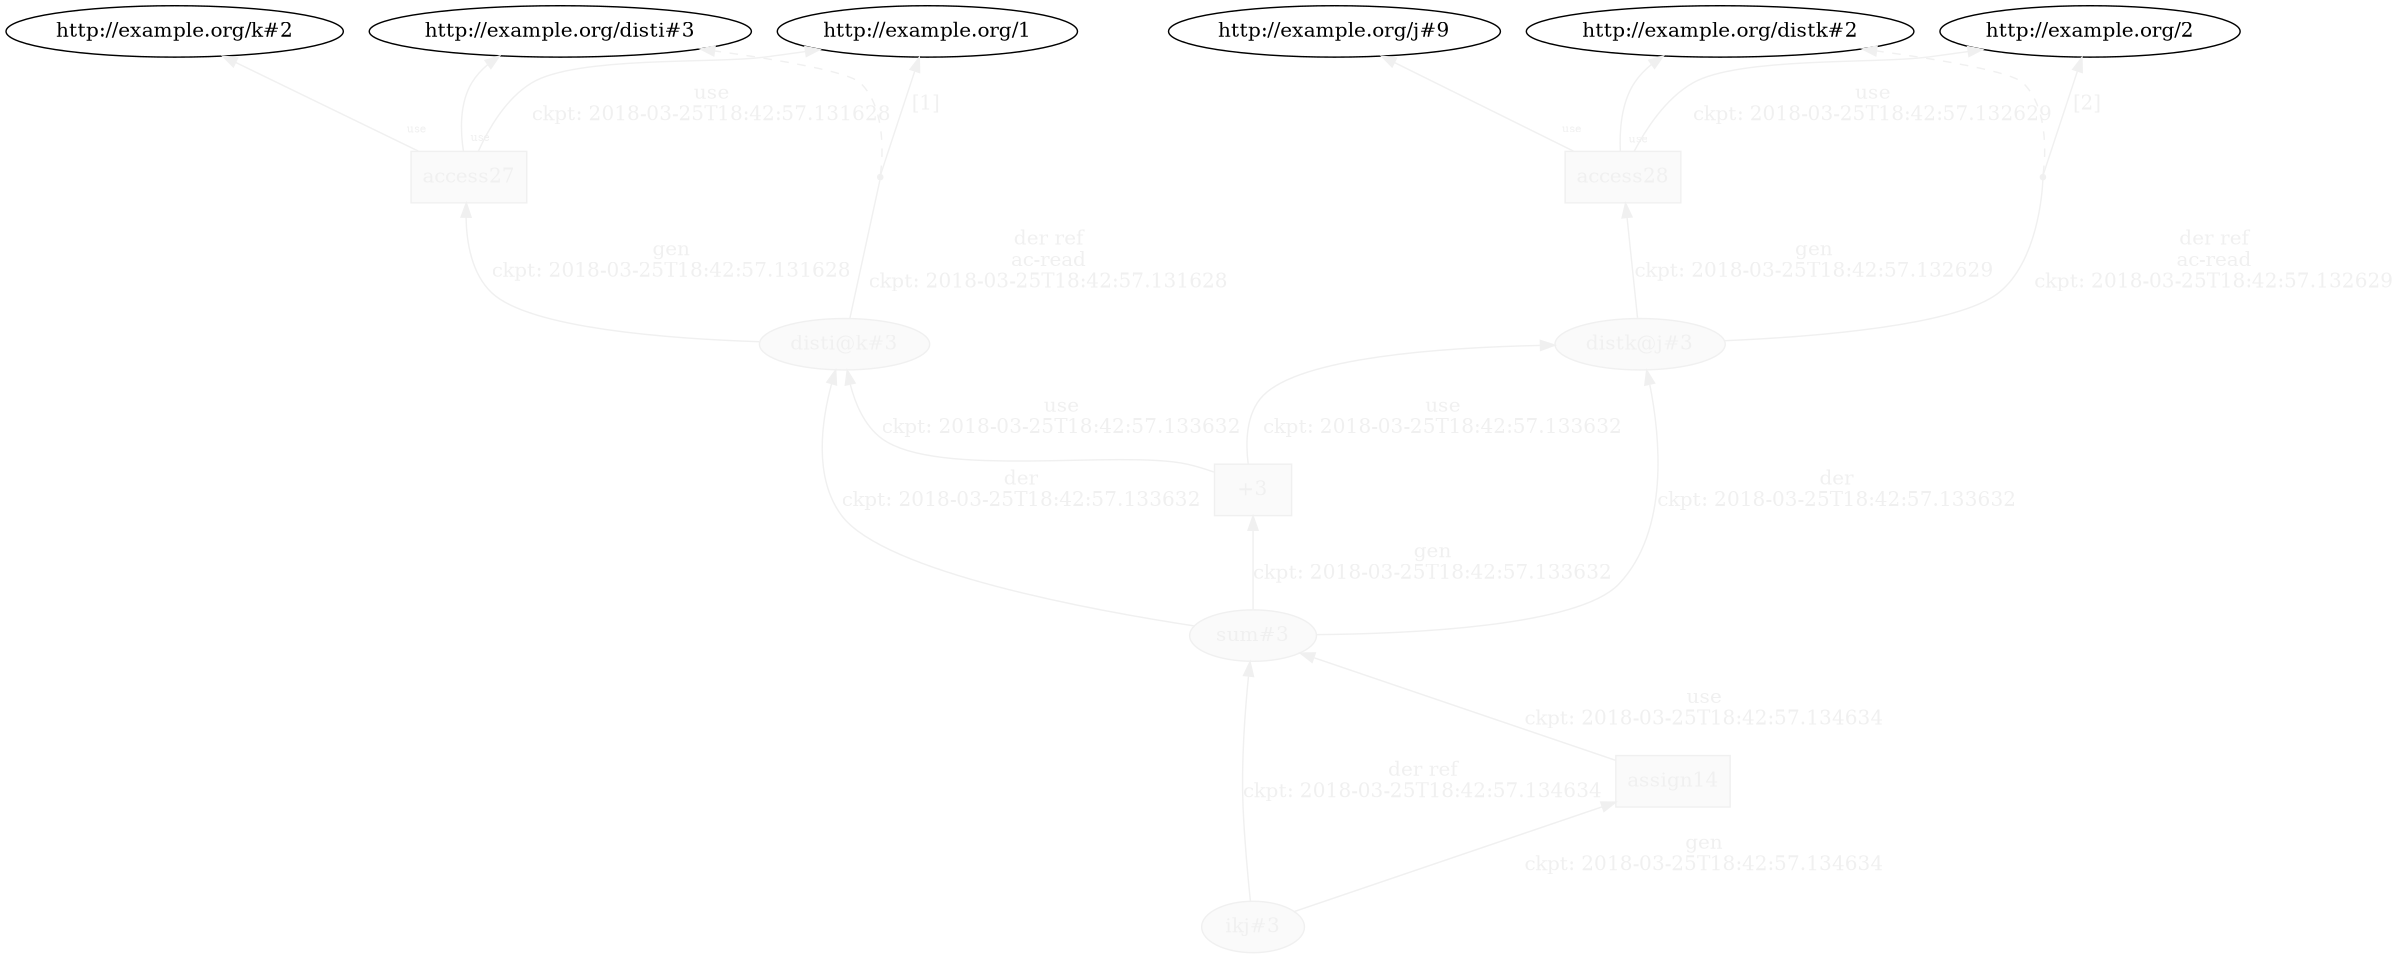 digraph "PROV" { size="16,12"; rankdir="BT";
"http://example.org/disti@k#3" [fillcolor="#FAFAFA",color="#F0F0F0",style="filled",fontcolor="#F0F0F0",label="disti@k#3",URL="http://example.org/disti@k#3"]
"http://example.org/access27" [fillcolor="#FAFAFA",color="#F0F0F0",shape="polygon",sides="4",style="filled",fontcolor="#F0F0F0",label="access27",URL="http://example.org/access27"]
"bn0" [shape="point",label="",fontcolor="#F0F0F0",color="#F0F0F0"]
"http://example.org/disti@k#3" -> "bn0" [fontsize="14",distance="1.5",angle="60.0",rotation="20",label="der ref
ac-read
ckpt: 2018-03-25T18:42:57.131628",arrowhead="none",fontcolor="#F0F0F0",color="#F0F0F0"]
"bn0" -> "http://example.org/disti#3" [style="dashed",fontcolor="#F0F0F0",color="#F0F0F0"]
"bn0" -> "http://example.org/1" [fontsize="14",distance="1.5",angle="60.0",rotation="20",label="[1]",fontcolor="#F0F0F0",color="#F0F0F0"]
"http://example.org/access27" -> "http://example.org/disti#3" [labelfontsize="8",labeldistance="1.5",labelangle="60.0",rotation="20",taillabel="use",fontcolor="#F0F0F0",color="#F0F0F0"]
"http://example.org/access27" -> "http://example.org/k#2" [labelfontsize="8",labeldistance="1.5",labelangle="60.0",rotation="20",taillabel="use",fontcolor="#F0F0F0",color="#F0F0F0"]
"http://example.org/distk@j#3" [fillcolor="#FAFAFA",color="#F0F0F0",style="filled",fontcolor="#F0F0F0",label="distk@j#3",URL="http://example.org/distk@j#3"]
"http://example.org/access28" [fillcolor="#FAFAFA",color="#F0F0F0",shape="polygon",sides="4",style="filled",fontcolor="#F0F0F0",label="access28",URL="http://example.org/access28"]
"bn1" [shape="point",label="",fontcolor="#F0F0F0",color="#F0F0F0"]
"http://example.org/distk@j#3" -> "bn1" [fontsize="14",distance="1.5",angle="60.0",rotation="20",label="der ref
ac-read
ckpt: 2018-03-25T18:42:57.132629",arrowhead="none",fontcolor="#F0F0F0",color="#F0F0F0"]
"bn1" -> "http://example.org/distk#2" [style="dashed",fontcolor="#F0F0F0",color="#F0F0F0"]
"bn1" -> "http://example.org/2" [fontsize="14",distance="1.5",angle="60.0",rotation="20",label="[2]",fontcolor="#F0F0F0",color="#F0F0F0"]
"http://example.org/access28" -> "http://example.org/distk#2" [labelfontsize="8",labeldistance="1.5",labelangle="60.0",rotation="20",taillabel="use",fontcolor="#F0F0F0",color="#F0F0F0"]
"http://example.org/access28" -> "http://example.org/j#9" [labelfontsize="8",labeldistance="1.5",labelangle="60.0",rotation="20",taillabel="use",fontcolor="#F0F0F0",color="#F0F0F0"]
"http://example.org/sum#3" [fillcolor="#FAFAFA",color="#F0F0F0",style="filled",fontcolor="#F0F0F0",label="sum#3",URL="http://example.org/sum#3"]
"http://example.org/+3" [fillcolor="#FAFAFA",color="#F0F0F0",shape="polygon",sides="4",style="filled",fontcolor="#F0F0F0",label="+3",URL="http://example.org/+3"]
"http://example.org/sum#3" -> "http://example.org/disti@k#3" [fontsize="14",distance="1.5",angle="60.0",rotation="20",label="der
ckpt: 2018-03-25T18:42:57.133632",fontcolor="#F0F0F0",color="#F0F0F0"]
"http://example.org/sum#3" -> "http://example.org/distk@j#3" [fontsize="14",distance="1.5",angle="60.0",rotation="20",label="der
ckpt: 2018-03-25T18:42:57.133632",fontcolor="#F0F0F0",color="#F0F0F0"]
"http://example.org/ikj#3" [fillcolor="#FAFAFA",color="#F0F0F0",style="filled",fontcolor="#F0F0F0",label="ikj#3",URL="http://example.org/ikj#3"]
"http://example.org/assign14" [fillcolor="#FAFAFA",color="#F0F0F0",shape="polygon",sides="4",style="filled",fontcolor="#F0F0F0",label="assign14",URL="http://example.org/assign14"]
"http://example.org/ikj#3" -> "http://example.org/sum#3" [fontsize="14",distance="1.5",angle="60.0",rotation="20",label="der ref
ckpt: 2018-03-25T18:42:57.134634",fontcolor="#F0F0F0",color="#F0F0F0"]
"http://example.org/access28" -> "http://example.org/2" [fontsize="14",distance="1.5",angle="60.0",rotation="20",label="use
ckpt: 2018-03-25T18:42:57.132629",fontcolor="#F0F0F0",color="#F0F0F0"]
"http://example.org/+3" -> "http://example.org/disti@k#3" [fontsize="14",distance="1.5",angle="60.0",rotation="20",label="use
ckpt: 2018-03-25T18:42:57.133632",fontcolor="#F0F0F0",color="#F0F0F0"]
"http://example.org/access27" -> "http://example.org/1" [fontsize="14",distance="1.5",angle="60.0",rotation="20",label="use
ckpt: 2018-03-25T18:42:57.131628",fontcolor="#F0F0F0",color="#F0F0F0"]
"http://example.org/+3" -> "http://example.org/distk@j#3" [fontsize="14",distance="1.5",angle="60.0",rotation="20",label="use
ckpt: 2018-03-25T18:42:57.133632",fontcolor="#F0F0F0",color="#F0F0F0"]
"http://example.org/assign14" -> "http://example.org/sum#3" [fontsize="14",distance="1.5",angle="60.0",rotation="20",label="use
ckpt: 2018-03-25T18:42:57.134634",fontcolor="#F0F0F0",color="#F0F0F0"]
"http://example.org/ikj#3" -> "http://example.org/assign14" [fontsize="14",distance="1.5",angle="60.0",rotation="20",label="gen
ckpt: 2018-03-25T18:42:57.134634",fontcolor="#F0F0F0",color="#F0F0F0"]
"http://example.org/sum#3" -> "http://example.org/+3" [fontsize="14",distance="1.5",angle="60.0",rotation="20",label="gen
ckpt: 2018-03-25T18:42:57.133632",fontcolor="#F0F0F0",color="#F0F0F0"]
"http://example.org/distk@j#3" -> "http://example.org/access28" [fontsize="14",distance="1.5",angle="60.0",rotation="20",label="gen
ckpt: 2018-03-25T18:42:57.132629",fontcolor="#F0F0F0",color="#F0F0F0"]
"http://example.org/disti@k#3" -> "http://example.org/access27" [fontsize="14",distance="1.5",angle="60.0",rotation="20",label="gen
ckpt: 2018-03-25T18:42:57.131628",fontcolor="#F0F0F0",color="#F0F0F0"]
}
